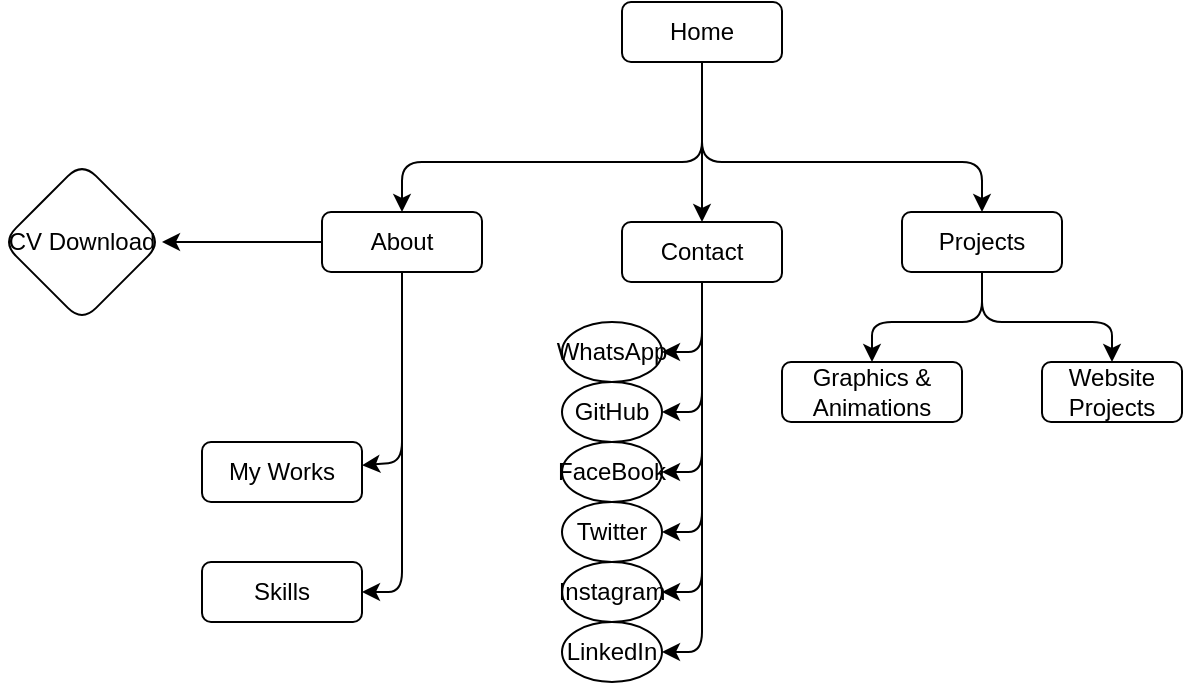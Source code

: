 <mxfile>
    <diagram id="c6EVDz8tjRQeZrMTbVU9" name="Page-1">
        <mxGraphModel dx="2054" dy="585" grid="1" gridSize="10" guides="1" tooltips="1" connect="1" arrows="1" fold="1" page="1" pageScale="1" pageWidth="850" pageHeight="1100" math="0" shadow="0">
            <root>
                <mxCell id="0"/>
                <mxCell id="1" parent="0"/>
                <mxCell id="ZlFfDrjsdb5CNxVAKtxK-7" value="" style="edgeStyle=none;html=1;" edge="1" parent="1" source="ZlFfDrjsdb5CNxVAKtxK-4" target="ZlFfDrjsdb5CNxVAKtxK-6">
                    <mxGeometry relative="1" as="geometry"/>
                </mxCell>
                <mxCell id="ZlFfDrjsdb5CNxVAKtxK-14" style="edgeStyle=none;html=1;" edge="1" parent="1" source="ZlFfDrjsdb5CNxVAKtxK-4" target="ZlFfDrjsdb5CNxVAKtxK-13">
                    <mxGeometry relative="1" as="geometry">
                        <Array as="points">
                            <mxPoint x="12" y="470"/>
                            <mxPoint x="-138" y="470"/>
                        </Array>
                    </mxGeometry>
                </mxCell>
                <mxCell id="ZlFfDrjsdb5CNxVAKtxK-16" style="edgeStyle=none;html=1;" edge="1" parent="1" source="ZlFfDrjsdb5CNxVAKtxK-4" target="ZlFfDrjsdb5CNxVAKtxK-15">
                    <mxGeometry relative="1" as="geometry">
                        <Array as="points">
                            <mxPoint x="12" y="470"/>
                            <mxPoint x="152" y="470"/>
                        </Array>
                    </mxGeometry>
                </mxCell>
                <mxCell id="ZlFfDrjsdb5CNxVAKtxK-4" value="Home" style="rounded=1;whiteSpace=wrap;html=1;" vertex="1" parent="1">
                    <mxGeometry x="-28" y="390" width="80" height="30" as="geometry"/>
                </mxCell>
                <mxCell id="ZlFfDrjsdb5CNxVAKtxK-29" value="" style="edgeStyle=none;html=1;" edge="1" parent="1" source="ZlFfDrjsdb5CNxVAKtxK-6" target="ZlFfDrjsdb5CNxVAKtxK-28">
                    <mxGeometry relative="1" as="geometry">
                        <Array as="points">
                            <mxPoint x="12" y="565"/>
                        </Array>
                    </mxGeometry>
                </mxCell>
                <mxCell id="ZlFfDrjsdb5CNxVAKtxK-30" value="" style="edgeStyle=none;html=1;entryX=1;entryY=0.5;entryDx=0;entryDy=0;" edge="1" parent="1" source="ZlFfDrjsdb5CNxVAKtxK-6" target="ZlFfDrjsdb5CNxVAKtxK-31">
                    <mxGeometry relative="1" as="geometry">
                        <Array as="points">
                            <mxPoint x="12" y="595"/>
                        </Array>
                    </mxGeometry>
                </mxCell>
                <mxCell id="ZlFfDrjsdb5CNxVAKtxK-6" value="Contact" style="rounded=1;whiteSpace=wrap;html=1;" vertex="1" parent="1">
                    <mxGeometry x="-28" y="500" width="80" height="30" as="geometry"/>
                </mxCell>
                <mxCell id="ZlFfDrjsdb5CNxVAKtxK-19" style="edgeStyle=none;html=1;" edge="1" parent="1" source="ZlFfDrjsdb5CNxVAKtxK-13" target="ZlFfDrjsdb5CNxVAKtxK-18">
                    <mxGeometry relative="1" as="geometry">
                        <Array as="points">
                            <mxPoint x="-138" y="620"/>
                        </Array>
                    </mxGeometry>
                </mxCell>
                <mxCell id="ZlFfDrjsdb5CNxVAKtxK-23" value="" style="edgeStyle=none;html=1;" edge="1" parent="1" source="ZlFfDrjsdb5CNxVAKtxK-13" target="ZlFfDrjsdb5CNxVAKtxK-22">
                    <mxGeometry relative="1" as="geometry"/>
                </mxCell>
                <mxCell id="ZlFfDrjsdb5CNxVAKtxK-25" value="" style="edgeStyle=none;html=1;" edge="1" parent="1" source="ZlFfDrjsdb5CNxVAKtxK-13" target="ZlFfDrjsdb5CNxVAKtxK-24">
                    <mxGeometry relative="1" as="geometry">
                        <Array as="points">
                            <mxPoint x="-138" y="685"/>
                        </Array>
                    </mxGeometry>
                </mxCell>
                <mxCell id="ZlFfDrjsdb5CNxVAKtxK-13" value="About" style="rounded=1;whiteSpace=wrap;html=1;" vertex="1" parent="1">
                    <mxGeometry x="-178" y="495" width="80" height="30" as="geometry"/>
                </mxCell>
                <mxCell id="ZlFfDrjsdb5CNxVAKtxK-42" value="" style="edgeStyle=none;html=1;" edge="1" parent="1" source="ZlFfDrjsdb5CNxVAKtxK-15" target="ZlFfDrjsdb5CNxVAKtxK-41">
                    <mxGeometry relative="1" as="geometry">
                        <Array as="points">
                            <mxPoint x="152" y="550"/>
                            <mxPoint x="97" y="550"/>
                        </Array>
                    </mxGeometry>
                </mxCell>
                <mxCell id="ZlFfDrjsdb5CNxVAKtxK-44" value="" style="edgeStyle=none;html=1;" edge="1" parent="1" source="ZlFfDrjsdb5CNxVAKtxK-15" target="ZlFfDrjsdb5CNxVAKtxK-43">
                    <mxGeometry relative="1" as="geometry">
                        <Array as="points">
                            <mxPoint x="152" y="550"/>
                            <mxPoint x="217" y="550"/>
                        </Array>
                    </mxGeometry>
                </mxCell>
                <mxCell id="ZlFfDrjsdb5CNxVAKtxK-15" value="Projects" style="rounded=1;whiteSpace=wrap;html=1;" vertex="1" parent="1">
                    <mxGeometry x="112" y="495" width="80" height="30" as="geometry"/>
                </mxCell>
                <mxCell id="ZlFfDrjsdb5CNxVAKtxK-18" value="My Works" style="rounded=1;whiteSpace=wrap;html=1;" vertex="1" parent="1">
                    <mxGeometry x="-238" y="610" width="80" height="30" as="geometry"/>
                </mxCell>
                <mxCell id="ZlFfDrjsdb5CNxVAKtxK-22" value="CV Download" style="rhombus;whiteSpace=wrap;html=1;rounded=1;" vertex="1" parent="1">
                    <mxGeometry x="-338" y="470" width="80" height="80" as="geometry"/>
                </mxCell>
                <mxCell id="ZlFfDrjsdb5CNxVAKtxK-24" value="Skills" style="whiteSpace=wrap;html=1;rounded=1;" vertex="1" parent="1">
                    <mxGeometry x="-238" y="670" width="80" height="30" as="geometry"/>
                </mxCell>
                <mxCell id="ZlFfDrjsdb5CNxVAKtxK-28" value="WhatsApp" style="ellipse;whiteSpace=wrap;html=1;rounded=1;" vertex="1" parent="1">
                    <mxGeometry x="-58" y="550" width="50" height="30" as="geometry"/>
                </mxCell>
                <mxCell id="ZlFfDrjsdb5CNxVAKtxK-31" value="GitHub" style="ellipse;whiteSpace=wrap;html=1;rounded=1;" vertex="1" parent="1">
                    <mxGeometry x="-58" y="580" width="50" height="30" as="geometry"/>
                </mxCell>
                <mxCell id="ZlFfDrjsdb5CNxVAKtxK-32" value="FaceBook" style="ellipse;whiteSpace=wrap;html=1;rounded=1;" vertex="1" parent="1">
                    <mxGeometry x="-58" y="610" width="50" height="30" as="geometry"/>
                </mxCell>
                <mxCell id="ZlFfDrjsdb5CNxVAKtxK-33" value="Twitter" style="ellipse;whiteSpace=wrap;html=1;rounded=1;" vertex="1" parent="1">
                    <mxGeometry x="-58" y="640" width="50" height="30" as="geometry"/>
                </mxCell>
                <mxCell id="ZlFfDrjsdb5CNxVAKtxK-34" value="Instagram" style="ellipse;whiteSpace=wrap;html=1;rounded=1;" vertex="1" parent="1">
                    <mxGeometry x="-58" y="670" width="50" height="30" as="geometry"/>
                </mxCell>
                <mxCell id="ZlFfDrjsdb5CNxVAKtxK-36" value="LinkedIn" style="ellipse;whiteSpace=wrap;html=1;rounded=1;" vertex="1" parent="1">
                    <mxGeometry x="-58" y="700" width="50" height="30" as="geometry"/>
                </mxCell>
                <mxCell id="ZlFfDrjsdb5CNxVAKtxK-37" value="" style="edgeStyle=none;html=1;entryX=1;entryY=0.5;entryDx=0;entryDy=0;exitX=0.5;exitY=1;exitDx=0;exitDy=0;" edge="1" parent="1">
                    <mxGeometry relative="1" as="geometry">
                        <mxPoint x="12" y="530" as="sourcePoint"/>
                        <mxPoint x="-8" y="625" as="targetPoint"/>
                        <Array as="points">
                            <mxPoint x="12" y="625"/>
                        </Array>
                    </mxGeometry>
                </mxCell>
                <mxCell id="ZlFfDrjsdb5CNxVAKtxK-38" value="" style="edgeStyle=none;html=1;entryX=1;entryY=0.5;entryDx=0;entryDy=0;exitX=0.5;exitY=1;exitDx=0;exitDy=0;" edge="1" parent="1">
                    <mxGeometry relative="1" as="geometry">
                        <mxPoint x="12" y="560" as="sourcePoint"/>
                        <mxPoint x="-8" y="655" as="targetPoint"/>
                        <Array as="points">
                            <mxPoint x="12" y="655"/>
                        </Array>
                    </mxGeometry>
                </mxCell>
                <mxCell id="ZlFfDrjsdb5CNxVAKtxK-39" value="" style="edgeStyle=none;html=1;entryX=1;entryY=0.5;entryDx=0;entryDy=0;exitX=0.5;exitY=1;exitDx=0;exitDy=0;" edge="1" parent="1">
                    <mxGeometry relative="1" as="geometry">
                        <mxPoint x="12" y="590" as="sourcePoint"/>
                        <mxPoint x="-8" y="685" as="targetPoint"/>
                        <Array as="points">
                            <mxPoint x="12" y="685"/>
                        </Array>
                    </mxGeometry>
                </mxCell>
                <mxCell id="ZlFfDrjsdb5CNxVAKtxK-40" value="" style="edgeStyle=none;html=1;entryX=1;entryY=0.5;entryDx=0;entryDy=0;exitX=0.5;exitY=1;exitDx=0;exitDy=0;" edge="1" parent="1">
                    <mxGeometry relative="1" as="geometry">
                        <mxPoint x="12" y="620" as="sourcePoint"/>
                        <mxPoint x="-8" y="715" as="targetPoint"/>
                        <Array as="points">
                            <mxPoint x="12" y="715"/>
                        </Array>
                    </mxGeometry>
                </mxCell>
                <mxCell id="ZlFfDrjsdb5CNxVAKtxK-41" value="Graphics &amp;amp;&lt;br&gt;Animations" style="whiteSpace=wrap;html=1;rounded=1;" vertex="1" parent="1">
                    <mxGeometry x="52" y="570" width="90" height="30" as="geometry"/>
                </mxCell>
                <mxCell id="ZlFfDrjsdb5CNxVAKtxK-43" value="Website Projects" style="whiteSpace=wrap;html=1;rounded=1;" vertex="1" parent="1">
                    <mxGeometry x="182" y="570" width="70" height="30" as="geometry"/>
                </mxCell>
            </root>
        </mxGraphModel>
    </diagram>
</mxfile>